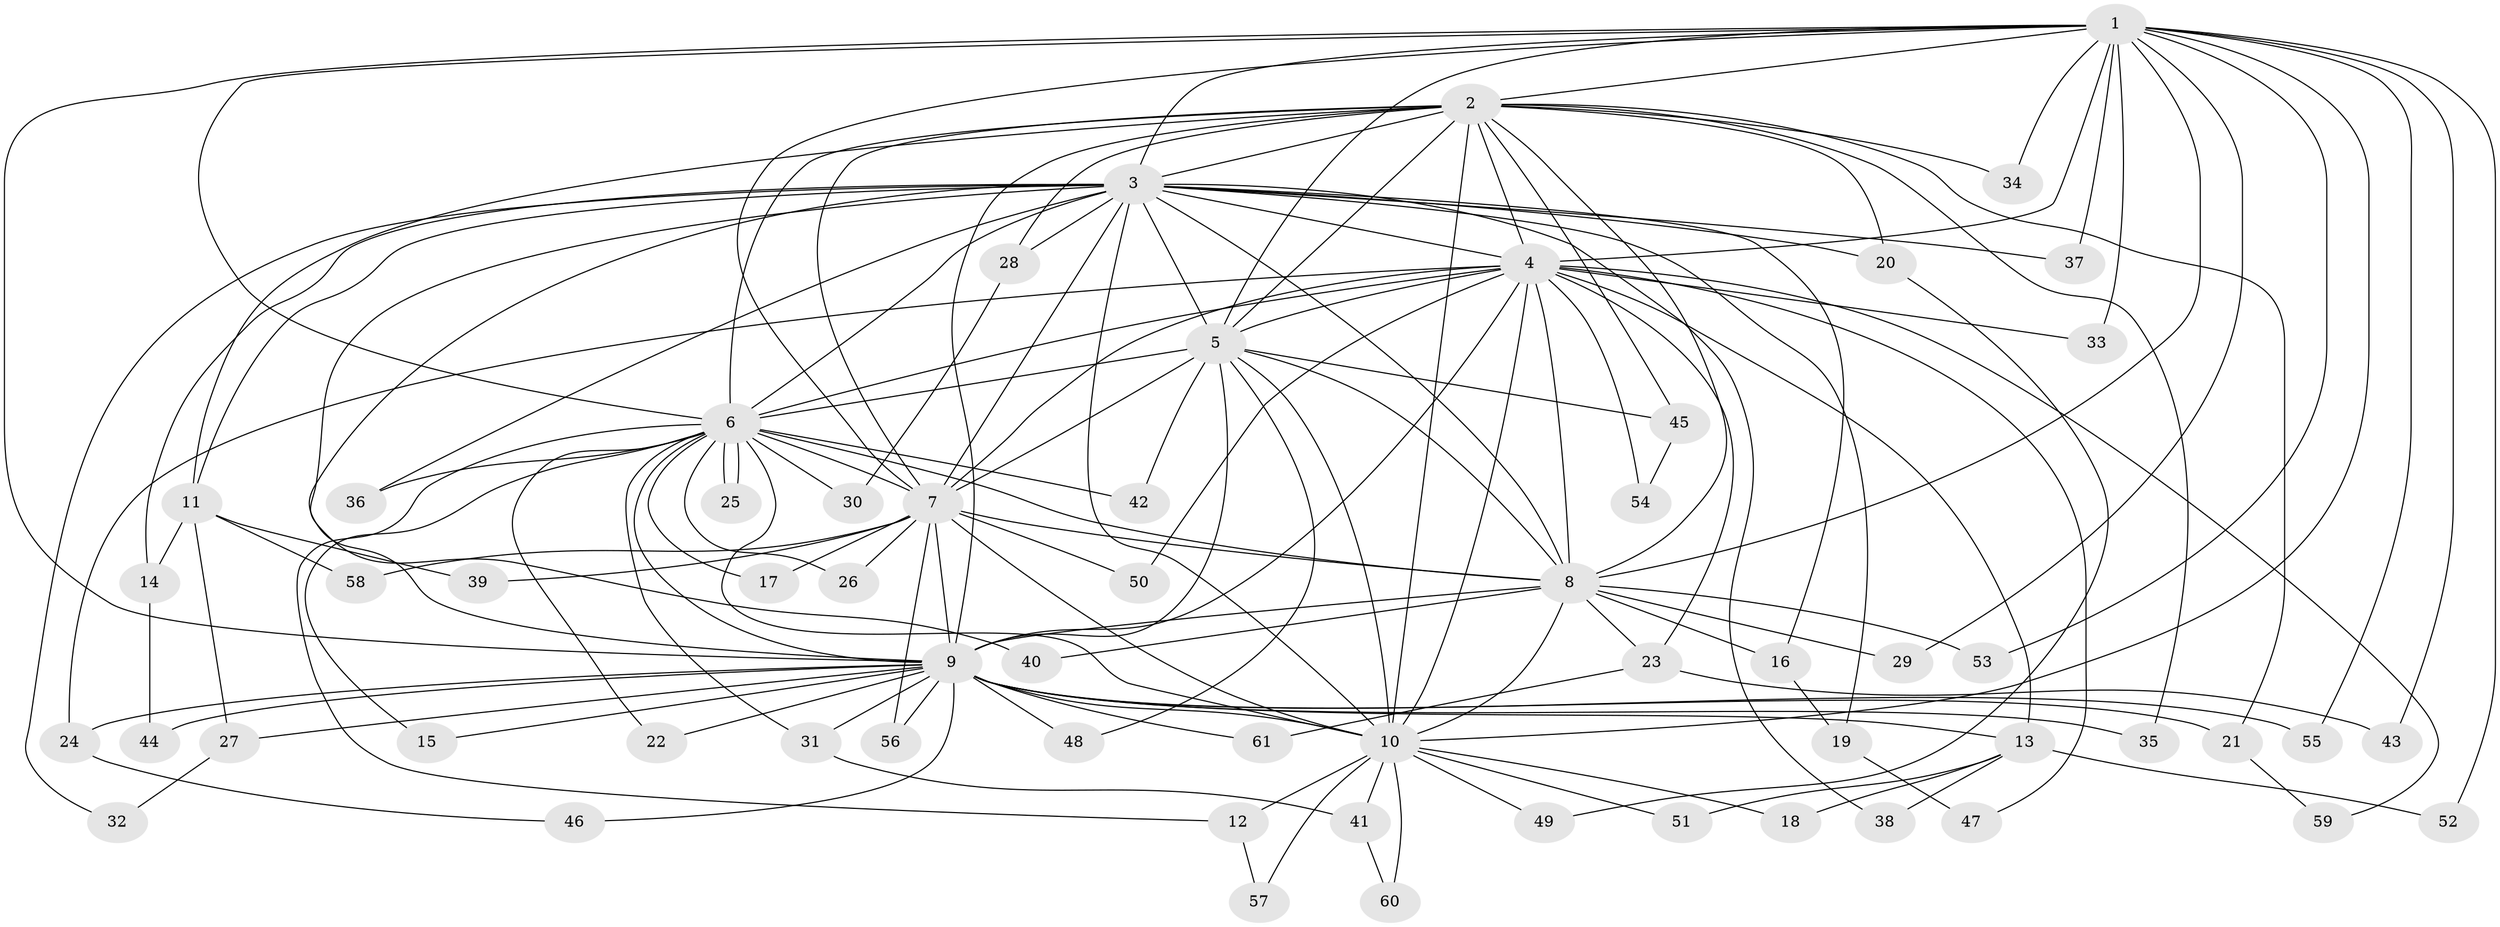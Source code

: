 // coarse degree distribution, {14: 0.022222222222222223, 13: 0.044444444444444446, 18: 0.022222222222222223, 15: 0.022222222222222223, 10: 0.022222222222222223, 17: 0.022222222222222223, 24: 0.022222222222222223, 11: 0.022222222222222223, 6: 0.044444444444444446, 2: 0.5333333333333333, 3: 0.17777777777777778, 4: 0.022222222222222223, 1: 0.022222222222222223}
// Generated by graph-tools (version 1.1) at 2025/41/03/06/25 10:41:40]
// undirected, 61 vertices, 147 edges
graph export_dot {
graph [start="1"]
  node [color=gray90,style=filled];
  1;
  2;
  3;
  4;
  5;
  6;
  7;
  8;
  9;
  10;
  11;
  12;
  13;
  14;
  15;
  16;
  17;
  18;
  19;
  20;
  21;
  22;
  23;
  24;
  25;
  26;
  27;
  28;
  29;
  30;
  31;
  32;
  33;
  34;
  35;
  36;
  37;
  38;
  39;
  40;
  41;
  42;
  43;
  44;
  45;
  46;
  47;
  48;
  49;
  50;
  51;
  52;
  53;
  54;
  55;
  56;
  57;
  58;
  59;
  60;
  61;
  1 -- 2;
  1 -- 3;
  1 -- 4;
  1 -- 5;
  1 -- 6;
  1 -- 7;
  1 -- 8;
  1 -- 9;
  1 -- 10;
  1 -- 29;
  1 -- 33;
  1 -- 34;
  1 -- 37;
  1 -- 43;
  1 -- 52;
  1 -- 53;
  1 -- 55;
  2 -- 3;
  2 -- 4;
  2 -- 5;
  2 -- 6;
  2 -- 7;
  2 -- 8;
  2 -- 9;
  2 -- 10;
  2 -- 11;
  2 -- 20;
  2 -- 21;
  2 -- 28;
  2 -- 34;
  2 -- 35;
  2 -- 45;
  3 -- 4;
  3 -- 5;
  3 -- 6;
  3 -- 7;
  3 -- 8;
  3 -- 9;
  3 -- 10;
  3 -- 11;
  3 -- 14;
  3 -- 16;
  3 -- 19;
  3 -- 20;
  3 -- 28;
  3 -- 32;
  3 -- 36;
  3 -- 37;
  3 -- 38;
  3 -- 40;
  4 -- 5;
  4 -- 6;
  4 -- 7;
  4 -- 8;
  4 -- 9;
  4 -- 10;
  4 -- 13;
  4 -- 23;
  4 -- 24;
  4 -- 33;
  4 -- 47;
  4 -- 50;
  4 -- 54;
  4 -- 59;
  5 -- 6;
  5 -- 7;
  5 -- 8;
  5 -- 9;
  5 -- 10;
  5 -- 42;
  5 -- 45;
  5 -- 48;
  6 -- 7;
  6 -- 8;
  6 -- 9;
  6 -- 10;
  6 -- 12;
  6 -- 15;
  6 -- 17;
  6 -- 22;
  6 -- 25;
  6 -- 25;
  6 -- 26;
  6 -- 30;
  6 -- 31;
  6 -- 36;
  6 -- 42;
  7 -- 8;
  7 -- 9;
  7 -- 10;
  7 -- 17;
  7 -- 26;
  7 -- 39;
  7 -- 50;
  7 -- 56;
  7 -- 58;
  8 -- 9;
  8 -- 10;
  8 -- 16;
  8 -- 23;
  8 -- 29;
  8 -- 40;
  8 -- 53;
  9 -- 10;
  9 -- 13;
  9 -- 15;
  9 -- 21;
  9 -- 22;
  9 -- 24;
  9 -- 27;
  9 -- 31;
  9 -- 35;
  9 -- 44;
  9 -- 46;
  9 -- 48;
  9 -- 55;
  9 -- 56;
  9 -- 61;
  10 -- 12;
  10 -- 18;
  10 -- 41;
  10 -- 49;
  10 -- 51;
  10 -- 57;
  10 -- 60;
  11 -- 14;
  11 -- 27;
  11 -- 39;
  11 -- 58;
  12 -- 57;
  13 -- 18;
  13 -- 38;
  13 -- 51;
  13 -- 52;
  14 -- 44;
  16 -- 19;
  19 -- 47;
  20 -- 49;
  21 -- 59;
  23 -- 43;
  23 -- 61;
  24 -- 46;
  27 -- 32;
  28 -- 30;
  31 -- 41;
  41 -- 60;
  45 -- 54;
}
